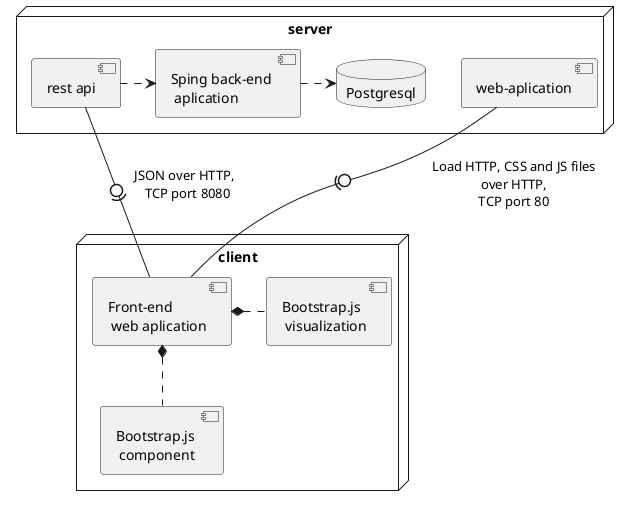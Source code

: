 @startuml
node "server" {
	component "Sping back-end \n aplication" as back_end
	component "rest api" as rest_api
    database "Postgresql" as db
    component "web-aplication" as web_aplication
}
rest_api .> back_end
back_end .> db

node "client" {
    component "Front-end \n web aplication" as front_end
    component "Bootstrap.js \n visualization" as visual
    component "Bootstrap.js \n component" as components
}
front_end *. visual
front_end *.. components

rest_api -0)- front_end : "JSON over HTTP, \n TCP port 8080"
web_aplication -0)- front_end : "Load HTTP, CSS and JS files\n over HTTP, \n TCP port 80 "
@enduml